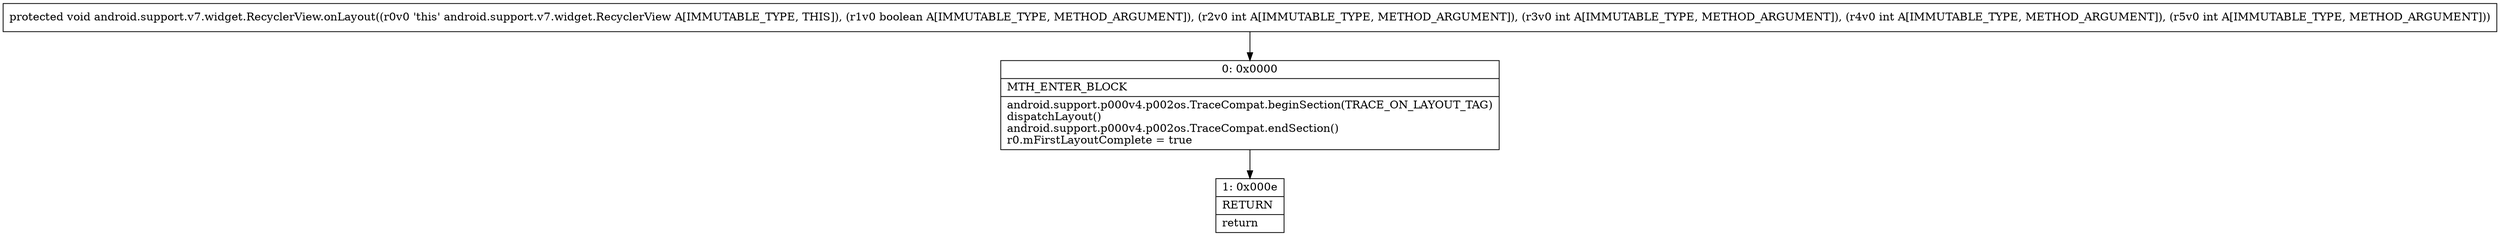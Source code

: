 digraph "CFG forandroid.support.v7.widget.RecyclerView.onLayout(ZIIII)V" {
Node_0 [shape=record,label="{0\:\ 0x0000|MTH_ENTER_BLOCK\l|android.support.p000v4.p002os.TraceCompat.beginSection(TRACE_ON_LAYOUT_TAG)\ldispatchLayout()\landroid.support.p000v4.p002os.TraceCompat.endSection()\lr0.mFirstLayoutComplete = true\l}"];
Node_1 [shape=record,label="{1\:\ 0x000e|RETURN\l|return\l}"];
MethodNode[shape=record,label="{protected void android.support.v7.widget.RecyclerView.onLayout((r0v0 'this' android.support.v7.widget.RecyclerView A[IMMUTABLE_TYPE, THIS]), (r1v0 boolean A[IMMUTABLE_TYPE, METHOD_ARGUMENT]), (r2v0 int A[IMMUTABLE_TYPE, METHOD_ARGUMENT]), (r3v0 int A[IMMUTABLE_TYPE, METHOD_ARGUMENT]), (r4v0 int A[IMMUTABLE_TYPE, METHOD_ARGUMENT]), (r5v0 int A[IMMUTABLE_TYPE, METHOD_ARGUMENT])) }"];
MethodNode -> Node_0;
Node_0 -> Node_1;
}

